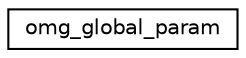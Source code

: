 digraph "Graphical Class Hierarchy"
{
 // LATEX_PDF_SIZE
  edge [fontname="Helvetica",fontsize="10",labelfontname="Helvetica",labelfontsize="10"];
  node [fontname="Helvetica",fontsize="10",shape=record];
  rankdir="LR";
  Node0 [label="omg_global_param",height=0.2,width=0.4,color="black", fillcolor="white", style="filled",URL="$structomg__global__param.html",tooltip=" "];
}
